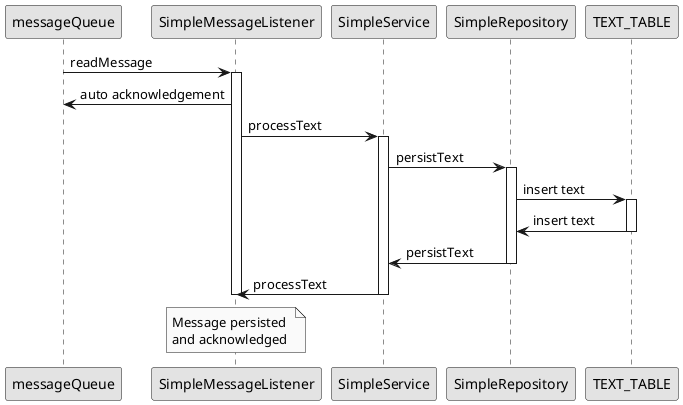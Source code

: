 @startuml
skinparam monochrome true

participant "messageQueue" as mq
participant "SimpleMessageListener" as sml
participant "SimpleService" as ss
participant "SimpleRepository" as sr
participant "TEXT_TABLE" as tt

mq -> sml : readMessage
activate sml

mq <- sml : auto acknowledgement
sml -> ss : processText
activate ss

ss -> sr : persistText
activate sr

sr -> tt : insert text
activate tt

sr <- tt : insert text
deactivate tt


ss <- sr : persistText
deactivate sr

sml <- ss : processText
deactivate ss

deactivate sml
note over sml
  Message persisted
  and acknowledged 
end note
@enduml